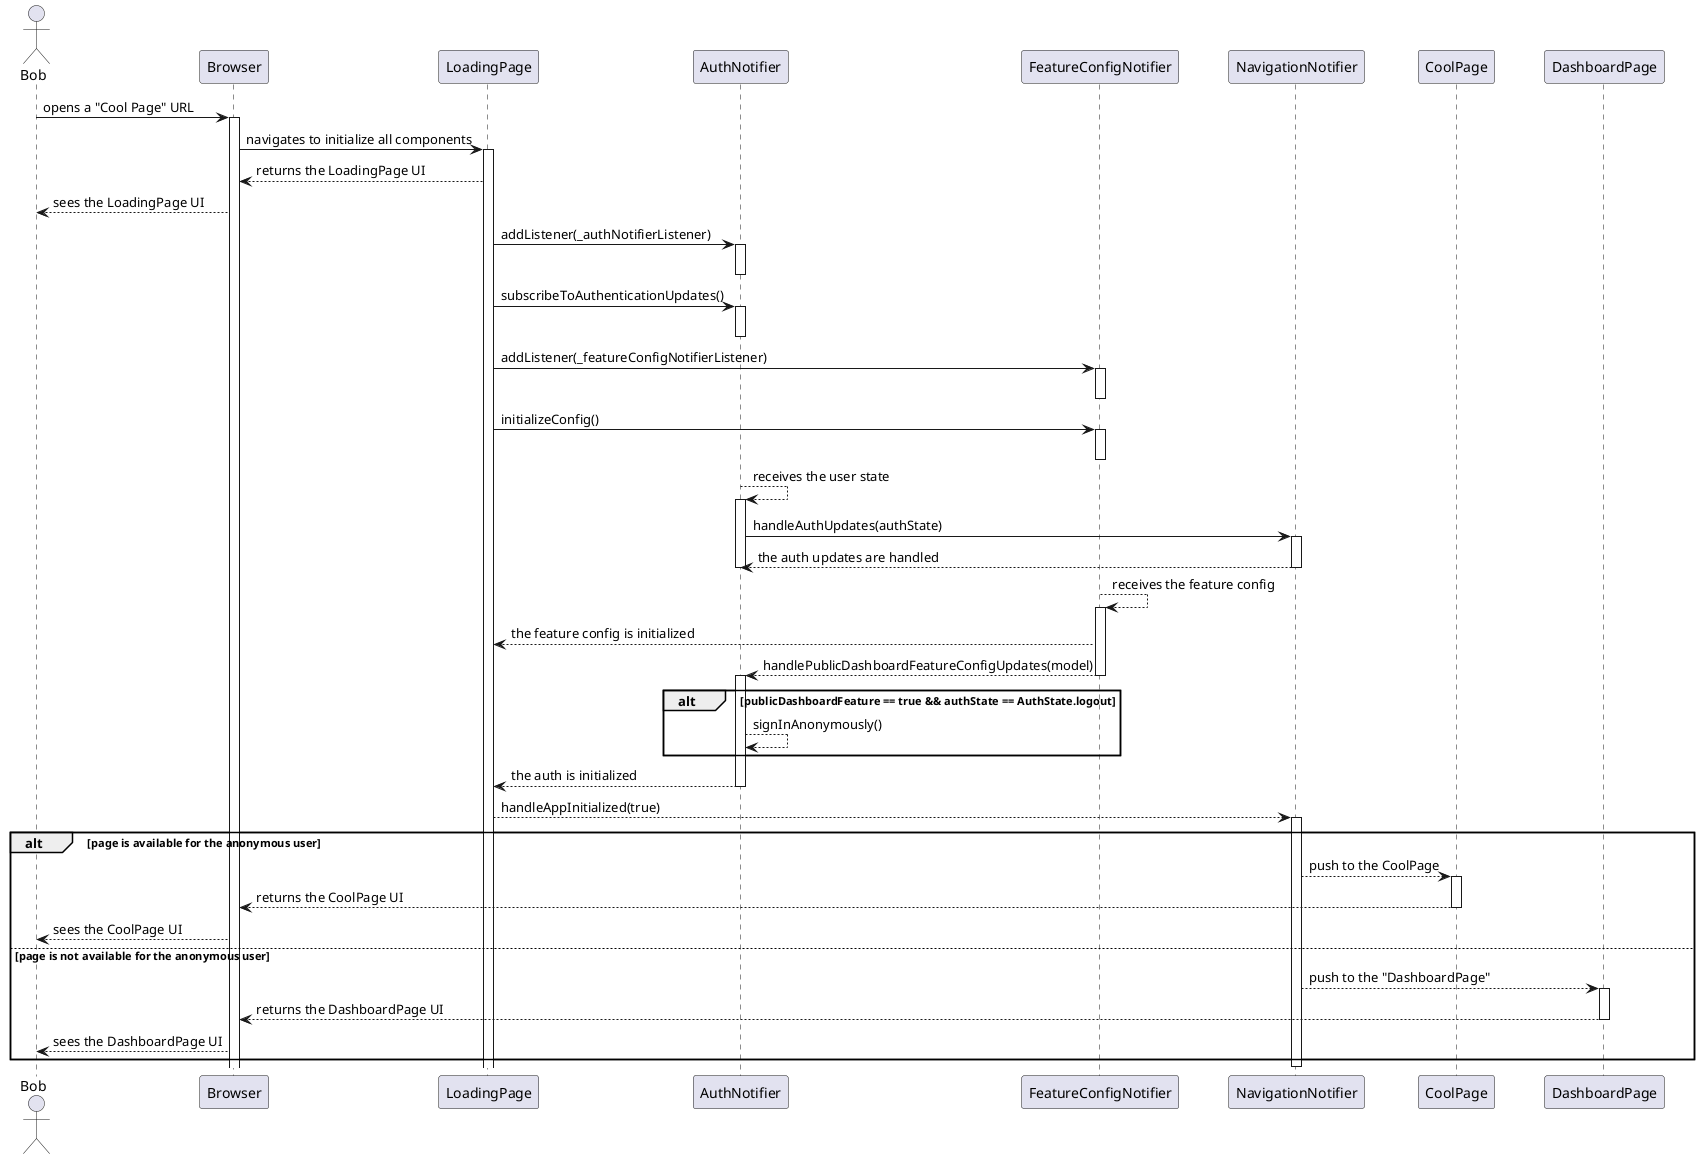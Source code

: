 @startuml public_dashboard_sequence_diagram

skinparam ParticipantPadding 20
skinparam BoxPadding 10

actor Bob

participant Browser
participant LoadingPage
participant AuthNotifier
participant FeatureConfigNotifier
participant NavigationNotifier
participant CoolPage
participant DashboardPage

Bob -> Browser ++:  opens a "Cool Page" URL
Browser -> LoadingPage ++: navigates to initialize all components
LoadingPage --> Browser: returns the LoadingPage UI
Browser --> Bob: sees the LoadingPage UI

LoadingPage -> AuthNotifier ++: addListener(_authNotifierListener)
AuthNotifier --
LoadingPage -> AuthNotifier ++: subscribeToAuthenticationUpdates()
AuthNotifier --
LoadingPage -> FeatureConfigNotifier ++: addListener(_featureConfigNotifierListener)
FeatureConfigNotifier --
LoadingPage -> FeatureConfigNotifier ++: initializeConfig()
FeatureConfigNotifier --

AuthNotifier --> AuthNotifier ++: receives the user state
AuthNotifier -> NavigationNotifier ++: handleAuthUpdates(authState)
NavigationNotifier --> AuthNotifier --: the auth updates are handled
AuthNotifier --

FeatureConfigNotifier --> FeatureConfigNotifier ++: receives the feature config
FeatureConfigNotifier --> LoadingPage: the feature config is initialized
FeatureConfigNotifier --> AuthNotifier --: handlePublicDashboardFeatureConfigUpdates(model)
AuthNotifier++

alt publicDashboardFeature == true && authState == AuthState.logout
AuthNotifier --> AuthNotifier: signInAnonymously()
end

AuthNotifier --> LoadingPage --: the auth is initialized
LoadingPage --> NavigationNotifier ++: handleAppInitialized(true)

alt page is available for the anonymous user
NavigationNotifier --> CoolPage ++: push to the CoolPage
CoolPage --> Browser --: returns the CoolPage UI
Browser --> Bob: sees the CoolPage UI
else page is not available for the anonymous user
NavigationNotifier --> DashboardPage ++: push to the "DashboardPage"
DashboardPage --> Browser --: returns the DashboardPage UI
Browser --> Bob: sees the DashboardPage UI
end

NavigationNotifier --

@enduml
